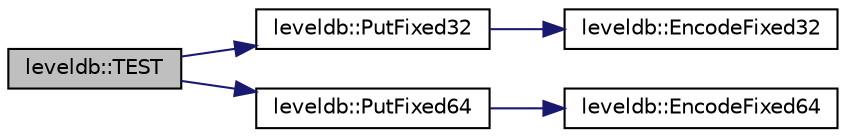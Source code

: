 digraph "leveldb::TEST"
{
  edge [fontname="Helvetica",fontsize="10",labelfontname="Helvetica",labelfontsize="10"];
  node [fontname="Helvetica",fontsize="10",shape=record];
  rankdir="LR";
  Node1 [label="leveldb::TEST",height=0.2,width=0.4,color="black", fillcolor="grey75", style="filled" fontcolor="black"];
  Node1 -> Node2 [color="midnightblue",fontsize="10",style="solid"];
  Node2 [label="leveldb::PutFixed32",height=0.2,width=0.4,color="black", fillcolor="white", style="filled",URL="$namespaceleveldb.html#ac95f82421989b07d9d4993bdc2e2c555"];
  Node2 -> Node3 [color="midnightblue",fontsize="10",style="solid"];
  Node3 [label="leveldb::EncodeFixed32",height=0.2,width=0.4,color="black", fillcolor="white", style="filled",URL="$namespaceleveldb.html#a265d1eea2e5d8e42cf86372ed4904886"];
  Node1 -> Node4 [color="midnightblue",fontsize="10",style="solid"];
  Node4 [label="leveldb::PutFixed64",height=0.2,width=0.4,color="black", fillcolor="white", style="filled",URL="$namespaceleveldb.html#a720cd9030ba5f867ded835b57caa1d06"];
  Node4 -> Node5 [color="midnightblue",fontsize="10",style="solid"];
  Node5 [label="leveldb::EncodeFixed64",height=0.2,width=0.4,color="black", fillcolor="white", style="filled",URL="$namespaceleveldb.html#a725a2c0ebf763116b4ca3fb78564ff70"];
}
